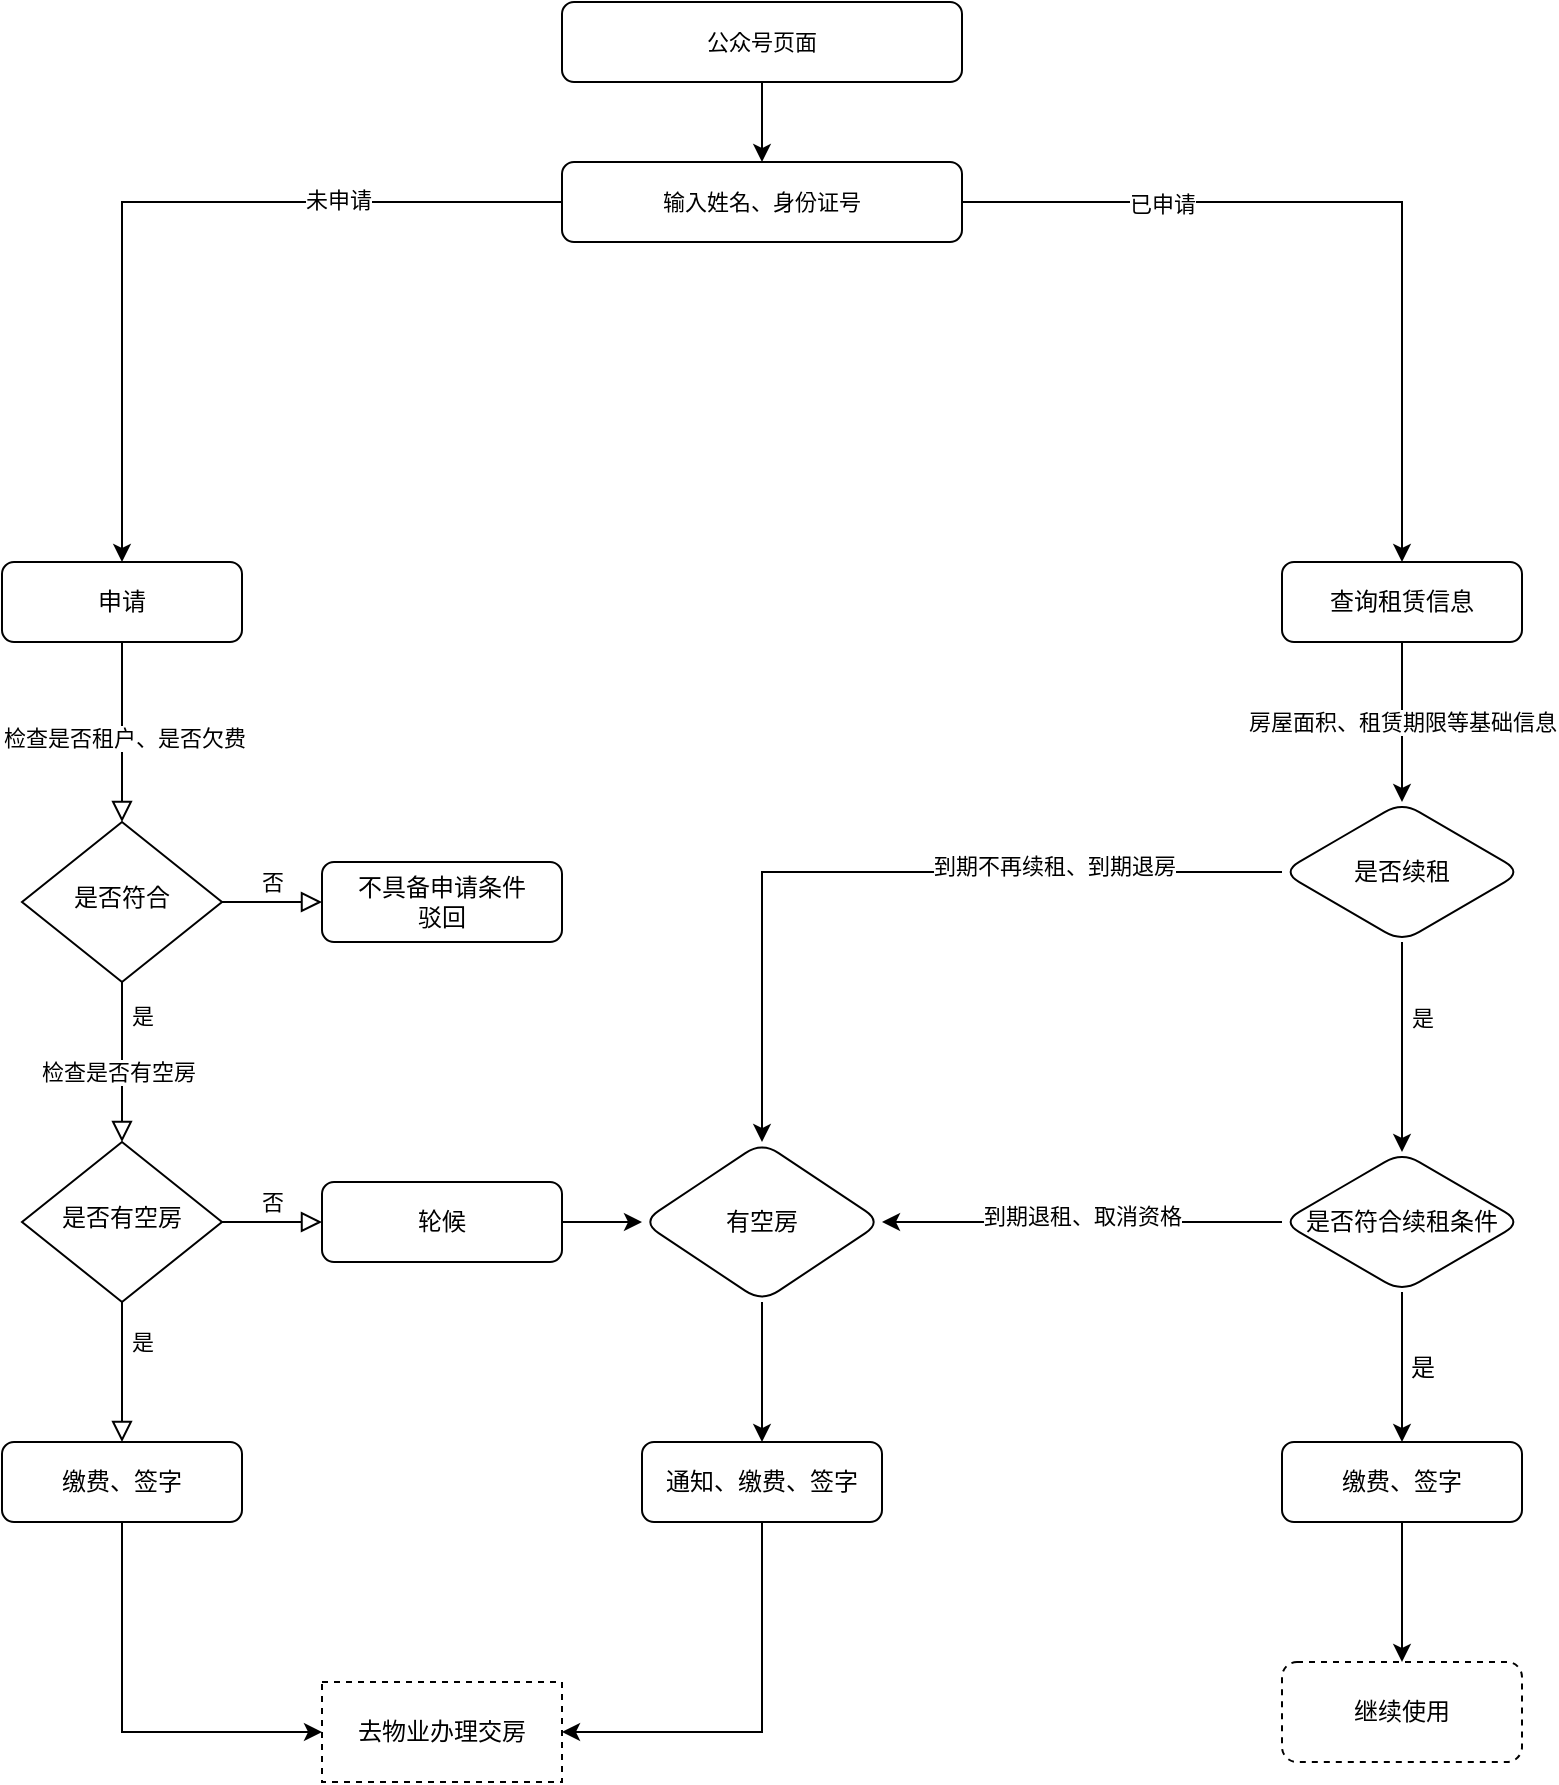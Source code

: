 <mxfile version="24.0.6" type="github">
  <diagram id="C5RBs43oDa-KdzZeNtuy" name="Page-1">
    <mxGraphModel dx="1434" dy="1949" grid="1" gridSize="10" guides="1" tooltips="1" connect="1" arrows="1" fold="1" page="1" pageScale="1" pageWidth="827" pageHeight="1169" math="0" shadow="0">
      <root>
        <mxCell id="WIyWlLk6GJQsqaUBKTNV-0" />
        <mxCell id="WIyWlLk6GJQsqaUBKTNV-1" parent="WIyWlLk6GJQsqaUBKTNV-0" />
        <mxCell id="WIyWlLk6GJQsqaUBKTNV-2" value="" style="rounded=0;html=1;jettySize=auto;orthogonalLoop=1;fontSize=11;endArrow=block;endFill=0;endSize=8;strokeWidth=1;shadow=0;labelBackgroundColor=none;edgeStyle=orthogonalEdgeStyle;" parent="WIyWlLk6GJQsqaUBKTNV-1" source="WIyWlLk6GJQsqaUBKTNV-3" target="WIyWlLk6GJQsqaUBKTNV-6" edge="1">
          <mxGeometry relative="1" as="geometry" />
        </mxCell>
        <mxCell id="WZn1jGKk_AhSQXrA7eUh-0" value="检查是否租户、是否欠费" style="edgeLabel;html=1;align=center;verticalAlign=middle;resizable=0;points=[];" vertex="1" connectable="0" parent="WIyWlLk6GJQsqaUBKTNV-2">
          <mxGeometry x="0.059" y="1" relative="1" as="geometry">
            <mxPoint as="offset" />
          </mxGeometry>
        </mxCell>
        <mxCell id="WIyWlLk6GJQsqaUBKTNV-3" value="申请" style="rounded=1;whiteSpace=wrap;html=1;fontSize=12;glass=0;strokeWidth=1;shadow=0;" parent="WIyWlLk6GJQsqaUBKTNV-1" vertex="1">
          <mxGeometry x="160" y="40" width="120" height="40" as="geometry" />
        </mxCell>
        <mxCell id="WIyWlLk6GJQsqaUBKTNV-4" value="是" style="rounded=0;html=1;jettySize=auto;orthogonalLoop=1;fontSize=11;endArrow=block;endFill=0;endSize=8;strokeWidth=1;shadow=0;labelBackgroundColor=none;edgeStyle=orthogonalEdgeStyle;" parent="WIyWlLk6GJQsqaUBKTNV-1" source="WIyWlLk6GJQsqaUBKTNV-6" target="WIyWlLk6GJQsqaUBKTNV-10" edge="1">
          <mxGeometry x="-0.571" y="10" relative="1" as="geometry">
            <mxPoint as="offset" />
          </mxGeometry>
        </mxCell>
        <mxCell id="WZn1jGKk_AhSQXrA7eUh-1" value="检查是否有空房" style="edgeLabel;html=1;align=center;verticalAlign=middle;resizable=0;points=[];" vertex="1" connectable="0" parent="WIyWlLk6GJQsqaUBKTNV-4">
          <mxGeometry x="0.114" y="-2" relative="1" as="geometry">
            <mxPoint as="offset" />
          </mxGeometry>
        </mxCell>
        <mxCell id="WIyWlLk6GJQsqaUBKTNV-5" value="否" style="edgeStyle=orthogonalEdgeStyle;rounded=0;html=1;jettySize=auto;orthogonalLoop=1;fontSize=11;endArrow=block;endFill=0;endSize=8;strokeWidth=1;shadow=0;labelBackgroundColor=none;" parent="WIyWlLk6GJQsqaUBKTNV-1" source="WIyWlLk6GJQsqaUBKTNV-6" target="WIyWlLk6GJQsqaUBKTNV-7" edge="1">
          <mxGeometry y="10" relative="1" as="geometry">
            <mxPoint as="offset" />
          </mxGeometry>
        </mxCell>
        <mxCell id="WIyWlLk6GJQsqaUBKTNV-6" value="是否符合" style="rhombus;whiteSpace=wrap;html=1;shadow=0;fontFamily=Helvetica;fontSize=12;align=center;strokeWidth=1;spacing=6;spacingTop=-4;" parent="WIyWlLk6GJQsqaUBKTNV-1" vertex="1">
          <mxGeometry x="170" y="170" width="100" height="80" as="geometry" />
        </mxCell>
        <mxCell id="WIyWlLk6GJQsqaUBKTNV-7" value="不具备申请条件&lt;div&gt;驳回&lt;/div&gt;" style="rounded=1;whiteSpace=wrap;html=1;fontSize=12;glass=0;strokeWidth=1;shadow=0;" parent="WIyWlLk6GJQsqaUBKTNV-1" vertex="1">
          <mxGeometry x="320" y="190" width="120" height="40" as="geometry" />
        </mxCell>
        <mxCell id="WIyWlLk6GJQsqaUBKTNV-8" value="是" style="rounded=0;html=1;jettySize=auto;orthogonalLoop=1;fontSize=11;endArrow=block;endFill=0;endSize=8;strokeWidth=1;shadow=0;labelBackgroundColor=none;edgeStyle=orthogonalEdgeStyle;" parent="WIyWlLk6GJQsqaUBKTNV-1" source="WIyWlLk6GJQsqaUBKTNV-10" target="WIyWlLk6GJQsqaUBKTNV-11" edge="1">
          <mxGeometry x="-0.429" y="10" relative="1" as="geometry">
            <mxPoint as="offset" />
          </mxGeometry>
        </mxCell>
        <mxCell id="WIyWlLk6GJQsqaUBKTNV-9" value="否" style="edgeStyle=orthogonalEdgeStyle;rounded=0;html=1;jettySize=auto;orthogonalLoop=1;fontSize=11;endArrow=block;endFill=0;endSize=8;strokeWidth=1;shadow=0;labelBackgroundColor=none;" parent="WIyWlLk6GJQsqaUBKTNV-1" source="WIyWlLk6GJQsqaUBKTNV-10" target="WIyWlLk6GJQsqaUBKTNV-12" edge="1">
          <mxGeometry y="10" relative="1" as="geometry">
            <mxPoint as="offset" />
          </mxGeometry>
        </mxCell>
        <mxCell id="WIyWlLk6GJQsqaUBKTNV-10" value="是否有空房" style="rhombus;whiteSpace=wrap;html=1;shadow=0;fontFamily=Helvetica;fontSize=12;align=center;strokeWidth=1;spacing=6;spacingTop=-4;" parent="WIyWlLk6GJQsqaUBKTNV-1" vertex="1">
          <mxGeometry x="170" y="330" width="100" height="80" as="geometry" />
        </mxCell>
        <mxCell id="WZn1jGKk_AhSQXrA7eUh-11" style="edgeStyle=orthogonalEdgeStyle;rounded=0;orthogonalLoop=1;jettySize=auto;html=1;entryX=0;entryY=0.5;entryDx=0;entryDy=0;" edge="1" parent="WIyWlLk6GJQsqaUBKTNV-1" source="WIyWlLk6GJQsqaUBKTNV-11" target="WZn1jGKk_AhSQXrA7eUh-10">
          <mxGeometry relative="1" as="geometry">
            <Array as="points">
              <mxPoint x="220" y="625" />
            </Array>
          </mxGeometry>
        </mxCell>
        <mxCell id="WIyWlLk6GJQsqaUBKTNV-11" value="缴费、签字" style="rounded=1;whiteSpace=wrap;html=1;fontSize=12;glass=0;strokeWidth=1;shadow=0;" parent="WIyWlLk6GJQsqaUBKTNV-1" vertex="1">
          <mxGeometry x="160" y="480" width="120" height="40" as="geometry" />
        </mxCell>
        <mxCell id="WZn1jGKk_AhSQXrA7eUh-5" value="" style="edgeStyle=orthogonalEdgeStyle;rounded=0;orthogonalLoop=1;jettySize=auto;html=1;" edge="1" parent="WIyWlLk6GJQsqaUBKTNV-1" source="WIyWlLk6GJQsqaUBKTNV-12" target="WZn1jGKk_AhSQXrA7eUh-4">
          <mxGeometry relative="1" as="geometry" />
        </mxCell>
        <mxCell id="WIyWlLk6GJQsqaUBKTNV-12" value="轮候" style="rounded=1;whiteSpace=wrap;html=1;fontSize=12;glass=0;strokeWidth=1;shadow=0;" parent="WIyWlLk6GJQsqaUBKTNV-1" vertex="1">
          <mxGeometry x="320" y="350" width="120" height="40" as="geometry" />
        </mxCell>
        <mxCell id="WZn1jGKk_AhSQXrA7eUh-7" value="" style="edgeStyle=orthogonalEdgeStyle;rounded=0;orthogonalLoop=1;jettySize=auto;html=1;" edge="1" parent="WIyWlLk6GJQsqaUBKTNV-1" source="WZn1jGKk_AhSQXrA7eUh-4" target="WZn1jGKk_AhSQXrA7eUh-6">
          <mxGeometry relative="1" as="geometry" />
        </mxCell>
        <mxCell id="WZn1jGKk_AhSQXrA7eUh-4" value="有空房" style="rhombus;whiteSpace=wrap;html=1;rounded=1;glass=0;strokeWidth=1;shadow=0;" vertex="1" parent="WIyWlLk6GJQsqaUBKTNV-1">
          <mxGeometry x="480" y="330" width="120" height="80" as="geometry" />
        </mxCell>
        <mxCell id="WZn1jGKk_AhSQXrA7eUh-12" style="edgeStyle=orthogonalEdgeStyle;rounded=0;orthogonalLoop=1;jettySize=auto;html=1;entryX=1;entryY=0.5;entryDx=0;entryDy=0;" edge="1" parent="WIyWlLk6GJQsqaUBKTNV-1" source="WZn1jGKk_AhSQXrA7eUh-6" target="WZn1jGKk_AhSQXrA7eUh-10">
          <mxGeometry relative="1" as="geometry">
            <Array as="points">
              <mxPoint x="540" y="625" />
            </Array>
          </mxGeometry>
        </mxCell>
        <mxCell id="WZn1jGKk_AhSQXrA7eUh-6" value="通知、缴费、签字" style="rounded=1;whiteSpace=wrap;html=1;glass=0;strokeWidth=1;shadow=0;" vertex="1" parent="WIyWlLk6GJQsqaUBKTNV-1">
          <mxGeometry x="480" y="480" width="120" height="40" as="geometry" />
        </mxCell>
        <mxCell id="WZn1jGKk_AhSQXrA7eUh-10" value="去物业办理交房" style="rounded=0;whiteSpace=wrap;html=1;dashed=1;" vertex="1" parent="WIyWlLk6GJQsqaUBKTNV-1">
          <mxGeometry x="320" y="600" width="120" height="50" as="geometry" />
        </mxCell>
        <mxCell id="WZn1jGKk_AhSQXrA7eUh-18" style="edgeStyle=orthogonalEdgeStyle;rounded=0;orthogonalLoop=1;jettySize=auto;html=1;entryX=0.5;entryY=0;entryDx=0;entryDy=0;" edge="1" parent="WIyWlLk6GJQsqaUBKTNV-1" source="WZn1jGKk_AhSQXrA7eUh-14" target="WIyWlLk6GJQsqaUBKTNV-3">
          <mxGeometry relative="1" as="geometry" />
        </mxCell>
        <mxCell id="WZn1jGKk_AhSQXrA7eUh-19" value="未申请" style="edgeLabel;html=1;align=center;verticalAlign=middle;resizable=0;points=[];" vertex="1" connectable="0" parent="WZn1jGKk_AhSQXrA7eUh-18">
          <mxGeometry x="-0.44" y="-1" relative="1" as="geometry">
            <mxPoint as="offset" />
          </mxGeometry>
        </mxCell>
        <mxCell id="WZn1jGKk_AhSQXrA7eUh-20" style="edgeStyle=orthogonalEdgeStyle;rounded=0;orthogonalLoop=1;jettySize=auto;html=1;entryX=0.5;entryY=0;entryDx=0;entryDy=0;" edge="1" parent="WIyWlLk6GJQsqaUBKTNV-1" source="WZn1jGKk_AhSQXrA7eUh-14" target="WZn1jGKk_AhSQXrA7eUh-15">
          <mxGeometry relative="1" as="geometry" />
        </mxCell>
        <mxCell id="WZn1jGKk_AhSQXrA7eUh-21" value="已申请" style="edgeLabel;html=1;align=center;verticalAlign=middle;resizable=0;points=[];" vertex="1" connectable="0" parent="WZn1jGKk_AhSQXrA7eUh-20">
          <mxGeometry x="-0.5" y="-1" relative="1" as="geometry">
            <mxPoint as="offset" />
          </mxGeometry>
        </mxCell>
        <mxCell id="WZn1jGKk_AhSQXrA7eUh-14" value="&lt;span style=&quot;font-size: 11px; text-wrap: nowrap; background-color: rgb(255, 255, 255);&quot;&gt;输入姓名、身份证号&lt;/span&gt;" style="rounded=1;whiteSpace=wrap;html=1;" vertex="1" parent="WIyWlLk6GJQsqaUBKTNV-1">
          <mxGeometry x="440" y="-160" width="200" height="40" as="geometry" />
        </mxCell>
        <mxCell id="WZn1jGKk_AhSQXrA7eUh-24" value="" style="edgeStyle=orthogonalEdgeStyle;rounded=0;orthogonalLoop=1;jettySize=auto;html=1;entryX=0.5;entryY=0;entryDx=0;entryDy=0;" edge="1" parent="WIyWlLk6GJQsqaUBKTNV-1" source="WZn1jGKk_AhSQXrA7eUh-15" target="WZn1jGKk_AhSQXrA7eUh-25">
          <mxGeometry relative="1" as="geometry">
            <mxPoint x="860" y="120" as="targetPoint" />
          </mxGeometry>
        </mxCell>
        <mxCell id="WZn1jGKk_AhSQXrA7eUh-39" value="房屋面积、租赁期限等基础信息" style="edgeLabel;html=1;align=center;verticalAlign=middle;resizable=0;points=[];" vertex="1" connectable="0" parent="WZn1jGKk_AhSQXrA7eUh-24">
          <mxGeometry x="-0.175" y="2" relative="1" as="geometry">
            <mxPoint x="-2" y="7" as="offset" />
          </mxGeometry>
        </mxCell>
        <mxCell id="WZn1jGKk_AhSQXrA7eUh-15" value="查询租赁信息" style="rounded=1;whiteSpace=wrap;html=1;fontSize=12;glass=0;strokeWidth=1;shadow=0;" vertex="1" parent="WIyWlLk6GJQsqaUBKTNV-1">
          <mxGeometry x="800" y="40" width="120" height="40" as="geometry" />
        </mxCell>
        <mxCell id="WZn1jGKk_AhSQXrA7eUh-17" style="edgeStyle=orthogonalEdgeStyle;rounded=0;orthogonalLoop=1;jettySize=auto;html=1;entryX=0.5;entryY=0;entryDx=0;entryDy=0;" edge="1" parent="WIyWlLk6GJQsqaUBKTNV-1" source="WZn1jGKk_AhSQXrA7eUh-16" target="WZn1jGKk_AhSQXrA7eUh-14">
          <mxGeometry relative="1" as="geometry" />
        </mxCell>
        <mxCell id="WZn1jGKk_AhSQXrA7eUh-16" value="&lt;span style=&quot;font-size: 11px; text-wrap: nowrap; background-color: rgb(255, 255, 255);&quot;&gt;公众号页面&lt;/span&gt;" style="rounded=1;whiteSpace=wrap;html=1;" vertex="1" parent="WIyWlLk6GJQsqaUBKTNV-1">
          <mxGeometry x="440" y="-240" width="200" height="40" as="geometry" />
        </mxCell>
        <mxCell id="WZn1jGKk_AhSQXrA7eUh-28" value="" style="edgeStyle=orthogonalEdgeStyle;rounded=0;orthogonalLoop=1;jettySize=auto;html=1;" edge="1" parent="WIyWlLk6GJQsqaUBKTNV-1" source="WZn1jGKk_AhSQXrA7eUh-25" target="WZn1jGKk_AhSQXrA7eUh-27">
          <mxGeometry relative="1" as="geometry" />
        </mxCell>
        <mxCell id="WZn1jGKk_AhSQXrA7eUh-33" value="是" style="edgeLabel;html=1;align=center;verticalAlign=middle;resizable=0;points=[];" vertex="1" connectable="0" parent="WZn1jGKk_AhSQXrA7eUh-28">
          <mxGeometry x="-0.276" y="3" relative="1" as="geometry">
            <mxPoint x="7" as="offset" />
          </mxGeometry>
        </mxCell>
        <mxCell id="WZn1jGKk_AhSQXrA7eUh-31" style="edgeStyle=orthogonalEdgeStyle;rounded=0;orthogonalLoop=1;jettySize=auto;html=1;entryX=0.5;entryY=0;entryDx=0;entryDy=0;" edge="1" parent="WIyWlLk6GJQsqaUBKTNV-1" source="WZn1jGKk_AhSQXrA7eUh-25" target="WZn1jGKk_AhSQXrA7eUh-4">
          <mxGeometry relative="1" as="geometry" />
        </mxCell>
        <mxCell id="WZn1jGKk_AhSQXrA7eUh-32" value="到期不再续租、到期退房" style="edgeLabel;html=1;align=center;verticalAlign=middle;resizable=0;points=[];" vertex="1" connectable="0" parent="WZn1jGKk_AhSQXrA7eUh-31">
          <mxGeometry x="-0.423" y="-3" relative="1" as="geometry">
            <mxPoint as="offset" />
          </mxGeometry>
        </mxCell>
        <mxCell id="WZn1jGKk_AhSQXrA7eUh-25" value="是否续租" style="rhombus;whiteSpace=wrap;html=1;rounded=1;glass=0;strokeWidth=1;shadow=0;" vertex="1" parent="WIyWlLk6GJQsqaUBKTNV-1">
          <mxGeometry x="800" y="160" width="120" height="70" as="geometry" />
        </mxCell>
        <mxCell id="WZn1jGKk_AhSQXrA7eUh-29" style="edgeStyle=orthogonalEdgeStyle;rounded=0;orthogonalLoop=1;jettySize=auto;html=1;entryX=1;entryY=0.5;entryDx=0;entryDy=0;" edge="1" parent="WIyWlLk6GJQsqaUBKTNV-1" source="WZn1jGKk_AhSQXrA7eUh-27" target="WZn1jGKk_AhSQXrA7eUh-4">
          <mxGeometry relative="1" as="geometry" />
        </mxCell>
        <mxCell id="WZn1jGKk_AhSQXrA7eUh-30" value="到期退租、取消资格" style="edgeLabel;html=1;align=center;verticalAlign=middle;resizable=0;points=[];" vertex="1" connectable="0" parent="WZn1jGKk_AhSQXrA7eUh-29">
          <mxGeometry y="-3" relative="1" as="geometry">
            <mxPoint as="offset" />
          </mxGeometry>
        </mxCell>
        <mxCell id="WZn1jGKk_AhSQXrA7eUh-37" value="" style="edgeStyle=orthogonalEdgeStyle;rounded=0;orthogonalLoop=1;jettySize=auto;html=1;" edge="1" parent="WIyWlLk6GJQsqaUBKTNV-1" source="WZn1jGKk_AhSQXrA7eUh-27" target="WZn1jGKk_AhSQXrA7eUh-36">
          <mxGeometry relative="1" as="geometry" />
        </mxCell>
        <mxCell id="WZn1jGKk_AhSQXrA7eUh-27" value="是否符合续租条件" style="rhombus;whiteSpace=wrap;html=1;rounded=1;glass=0;strokeWidth=1;shadow=0;" vertex="1" parent="WIyWlLk6GJQsqaUBKTNV-1">
          <mxGeometry x="800" y="335" width="120" height="70" as="geometry" />
        </mxCell>
        <mxCell id="WZn1jGKk_AhSQXrA7eUh-42" value="" style="edgeStyle=orthogonalEdgeStyle;rounded=0;orthogonalLoop=1;jettySize=auto;html=1;" edge="1" parent="WIyWlLk6GJQsqaUBKTNV-1" source="WZn1jGKk_AhSQXrA7eUh-36" target="WZn1jGKk_AhSQXrA7eUh-41">
          <mxGeometry relative="1" as="geometry" />
        </mxCell>
        <mxCell id="WZn1jGKk_AhSQXrA7eUh-36" value="缴费、签字" style="whiteSpace=wrap;html=1;rounded=1;glass=0;strokeWidth=1;shadow=0;" vertex="1" parent="WIyWlLk6GJQsqaUBKTNV-1">
          <mxGeometry x="800" y="480" width="120" height="40" as="geometry" />
        </mxCell>
        <mxCell id="WZn1jGKk_AhSQXrA7eUh-38" value="是" style="text;html=1;align=center;verticalAlign=middle;resizable=0;points=[];autosize=1;strokeColor=none;fillColor=none;" vertex="1" parent="WIyWlLk6GJQsqaUBKTNV-1">
          <mxGeometry x="850" y="428" width="40" height="30" as="geometry" />
        </mxCell>
        <mxCell id="WZn1jGKk_AhSQXrA7eUh-41" value="继续使用" style="whiteSpace=wrap;html=1;rounded=1;glass=0;strokeWidth=1;shadow=0;dashed=1;" vertex="1" parent="WIyWlLk6GJQsqaUBKTNV-1">
          <mxGeometry x="800" y="590" width="120" height="50" as="geometry" />
        </mxCell>
      </root>
    </mxGraphModel>
  </diagram>
</mxfile>
